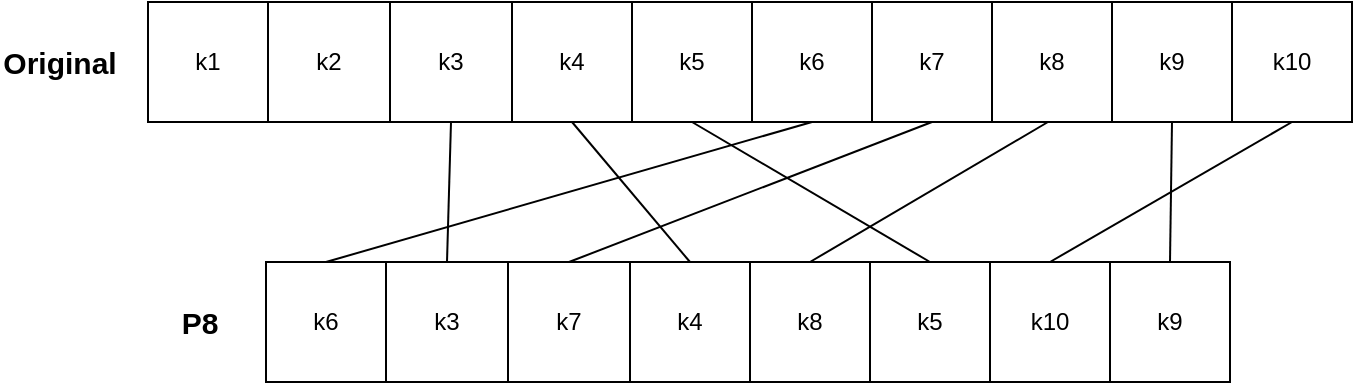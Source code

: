 <mxfile version="22.1.15" type="device">
  <diagram name="Stránka-1" id="YqRgB6bF7ps_heDAT-wN">
    <mxGraphModel dx="1098" dy="838" grid="1" gridSize="10" guides="1" tooltips="1" connect="1" arrows="1" fold="1" page="1" pageScale="1" pageWidth="827" pageHeight="1169" math="0" shadow="0">
      <root>
        <mxCell id="0" />
        <mxCell id="1" parent="0" />
        <mxCell id="3DRULBe8b-DT2g1qf9wI-1" value="" style="swimlane;startSize=0;" vertex="1" parent="1">
          <mxGeometry x="114" y="320" width="600" height="60" as="geometry">
            <mxRectangle x="310" y="330" width="50" height="40" as="alternateBounds" />
          </mxGeometry>
        </mxCell>
        <mxCell id="3DRULBe8b-DT2g1qf9wI-2" value="k1" style="rounded=0;whiteSpace=wrap;html=1;" vertex="1" parent="3DRULBe8b-DT2g1qf9wI-1">
          <mxGeometry width="60" height="60" as="geometry" />
        </mxCell>
        <mxCell id="3DRULBe8b-DT2g1qf9wI-3" value="k2" style="rounded=0;whiteSpace=wrap;html=1;" vertex="1" parent="3DRULBe8b-DT2g1qf9wI-1">
          <mxGeometry x="60" width="61" height="60" as="geometry" />
        </mxCell>
        <mxCell id="3DRULBe8b-DT2g1qf9wI-4" value="k3" style="rounded=0;whiteSpace=wrap;html=1;" vertex="1" parent="3DRULBe8b-DT2g1qf9wI-1">
          <mxGeometry x="121" width="61" height="60" as="geometry" />
        </mxCell>
        <mxCell id="3DRULBe8b-DT2g1qf9wI-5" value="k4" style="rounded=0;whiteSpace=wrap;html=1;" vertex="1" parent="3DRULBe8b-DT2g1qf9wI-1">
          <mxGeometry x="182" width="60" height="60" as="geometry" />
        </mxCell>
        <mxCell id="3DRULBe8b-DT2g1qf9wI-6" value="k5" style="rounded=0;whiteSpace=wrap;html=1;" vertex="1" parent="3DRULBe8b-DT2g1qf9wI-1">
          <mxGeometry x="242" width="60" height="60" as="geometry" />
        </mxCell>
        <mxCell id="3DRULBe8b-DT2g1qf9wI-7" value="k6" style="rounded=0;whiteSpace=wrap;html=1;" vertex="1" parent="3DRULBe8b-DT2g1qf9wI-1">
          <mxGeometry x="302" width="60" height="60" as="geometry" />
        </mxCell>
        <mxCell id="3DRULBe8b-DT2g1qf9wI-8" value="k7" style="rounded=0;whiteSpace=wrap;html=1;" vertex="1" parent="3DRULBe8b-DT2g1qf9wI-1">
          <mxGeometry x="362" width="60" height="60" as="geometry" />
        </mxCell>
        <mxCell id="3DRULBe8b-DT2g1qf9wI-9" value="k8" style="rounded=0;whiteSpace=wrap;html=1;" vertex="1" parent="3DRULBe8b-DT2g1qf9wI-1">
          <mxGeometry x="422" width="60" height="60" as="geometry" />
        </mxCell>
        <mxCell id="3DRULBe8b-DT2g1qf9wI-10" value="k9" style="rounded=0;whiteSpace=wrap;html=1;" vertex="1" parent="3DRULBe8b-DT2g1qf9wI-1">
          <mxGeometry x="482" width="60" height="60" as="geometry" />
        </mxCell>
        <mxCell id="3DRULBe8b-DT2g1qf9wI-12" value="k10&lt;br&gt;" style="rounded=0;whiteSpace=wrap;html=1;" vertex="1" parent="3DRULBe8b-DT2g1qf9wI-1">
          <mxGeometry x="542" width="60" height="60" as="geometry" />
        </mxCell>
        <mxCell id="3DRULBe8b-DT2g1qf9wI-13" value="" style="swimlane;startSize=0;" vertex="1" parent="1">
          <mxGeometry x="173" y="450" width="481" height="60" as="geometry">
            <mxRectangle x="310" y="330" width="50" height="40" as="alternateBounds" />
          </mxGeometry>
        </mxCell>
        <mxCell id="3DRULBe8b-DT2g1qf9wI-14" value="k6" style="rounded=0;whiteSpace=wrap;html=1;" vertex="1" parent="3DRULBe8b-DT2g1qf9wI-13">
          <mxGeometry width="60" height="60" as="geometry" />
        </mxCell>
        <mxCell id="3DRULBe8b-DT2g1qf9wI-15" value="k3" style="rounded=0;whiteSpace=wrap;html=1;" vertex="1" parent="3DRULBe8b-DT2g1qf9wI-13">
          <mxGeometry x="60" width="61" height="60" as="geometry" />
        </mxCell>
        <mxCell id="3DRULBe8b-DT2g1qf9wI-16" value="k7" style="rounded=0;whiteSpace=wrap;html=1;" vertex="1" parent="3DRULBe8b-DT2g1qf9wI-13">
          <mxGeometry x="121" width="61" height="60" as="geometry" />
        </mxCell>
        <mxCell id="3DRULBe8b-DT2g1qf9wI-17" value="k4" style="rounded=0;whiteSpace=wrap;html=1;" vertex="1" parent="3DRULBe8b-DT2g1qf9wI-13">
          <mxGeometry x="182" width="60" height="60" as="geometry" />
        </mxCell>
        <mxCell id="3DRULBe8b-DT2g1qf9wI-18" value="k8" style="rounded=0;whiteSpace=wrap;html=1;" vertex="1" parent="3DRULBe8b-DT2g1qf9wI-13">
          <mxGeometry x="242" width="60" height="60" as="geometry" />
        </mxCell>
        <mxCell id="3DRULBe8b-DT2g1qf9wI-19" value="k5" style="rounded=0;whiteSpace=wrap;html=1;" vertex="1" parent="3DRULBe8b-DT2g1qf9wI-13">
          <mxGeometry x="302" width="60" height="60" as="geometry" />
        </mxCell>
        <mxCell id="3DRULBe8b-DT2g1qf9wI-20" value="k10" style="rounded=0;whiteSpace=wrap;html=1;" vertex="1" parent="3DRULBe8b-DT2g1qf9wI-13">
          <mxGeometry x="362" width="60" height="60" as="geometry" />
        </mxCell>
        <mxCell id="3DRULBe8b-DT2g1qf9wI-21" value="k9" style="rounded=0;whiteSpace=wrap;html=1;" vertex="1" parent="3DRULBe8b-DT2g1qf9wI-13">
          <mxGeometry x="422" width="60" height="60" as="geometry" />
        </mxCell>
        <mxCell id="3DRULBe8b-DT2g1qf9wI-24" value="&lt;font style=&quot;font-size: 15px;&quot;&gt;&lt;b&gt;P8&lt;/b&gt;&lt;/font&gt;" style="text;html=1;strokeColor=none;fillColor=none;align=center;verticalAlign=middle;whiteSpace=wrap;rounded=0;" vertex="1" parent="1">
          <mxGeometry x="110" y="465" width="60" height="30" as="geometry" />
        </mxCell>
        <mxCell id="3DRULBe8b-DT2g1qf9wI-25" value="&lt;font style=&quot;font-size: 15px;&quot;&gt;&lt;b&gt;Original&lt;/b&gt;&lt;/font&gt;" style="text;html=1;strokeColor=none;fillColor=none;align=center;verticalAlign=middle;whiteSpace=wrap;rounded=0;" vertex="1" parent="1">
          <mxGeometry x="40" y="335" width="60" height="30" as="geometry" />
        </mxCell>
        <mxCell id="3DRULBe8b-DT2g1qf9wI-39" style="rounded=0;orthogonalLoop=1;jettySize=auto;html=1;exitX=0.5;exitY=1;exitDx=0;exitDy=0;entryX=0.5;entryY=0;entryDx=0;entryDy=0;endArrow=none;endFill=0;startArrow=none;startFill=0;" edge="1" parent="1" source="3DRULBe8b-DT2g1qf9wI-7" target="3DRULBe8b-DT2g1qf9wI-14">
          <mxGeometry relative="1" as="geometry" />
        </mxCell>
        <mxCell id="3DRULBe8b-DT2g1qf9wI-40" style="rounded=0;orthogonalLoop=1;jettySize=auto;html=1;exitX=0.5;exitY=0;exitDx=0;exitDy=0;entryX=0.5;entryY=1;entryDx=0;entryDy=0;endArrow=none;endFill=0;startArrow=none;startFill=0;" edge="1" parent="1" source="3DRULBe8b-DT2g1qf9wI-15" target="3DRULBe8b-DT2g1qf9wI-4">
          <mxGeometry relative="1" as="geometry" />
        </mxCell>
        <mxCell id="3DRULBe8b-DT2g1qf9wI-41" style="rounded=0;orthogonalLoop=1;jettySize=auto;html=1;exitX=0.5;exitY=0;exitDx=0;exitDy=0;entryX=0.5;entryY=1;entryDx=0;entryDy=0;endArrow=none;endFill=0;startArrow=none;startFill=0;" edge="1" parent="1" source="3DRULBe8b-DT2g1qf9wI-16" target="3DRULBe8b-DT2g1qf9wI-8">
          <mxGeometry relative="1" as="geometry" />
        </mxCell>
        <mxCell id="3DRULBe8b-DT2g1qf9wI-42" style="rounded=0;orthogonalLoop=1;jettySize=auto;html=1;exitX=0.5;exitY=0;exitDx=0;exitDy=0;entryX=0.5;entryY=1;entryDx=0;entryDy=0;endArrow=none;endFill=0;startArrow=none;startFill=0;" edge="1" parent="1" source="3DRULBe8b-DT2g1qf9wI-17" target="3DRULBe8b-DT2g1qf9wI-5">
          <mxGeometry relative="1" as="geometry" />
        </mxCell>
        <mxCell id="3DRULBe8b-DT2g1qf9wI-43" style="rounded=0;orthogonalLoop=1;jettySize=auto;html=1;exitX=0.5;exitY=0;exitDx=0;exitDy=0;entryX=0.75;entryY=1;entryDx=0;entryDy=0;endArrow=none;endFill=0;startArrow=none;startFill=0;" edge="1" parent="1" source="3DRULBe8b-DT2g1qf9wI-18" target="3DRULBe8b-DT2g1qf9wI-1">
          <mxGeometry relative="1" as="geometry" />
        </mxCell>
        <mxCell id="3DRULBe8b-DT2g1qf9wI-44" style="rounded=0;orthogonalLoop=1;jettySize=auto;html=1;exitX=0.5;exitY=0;exitDx=0;exitDy=0;entryX=0.5;entryY=1;entryDx=0;entryDy=0;endArrow=none;endFill=0;startArrow=none;startFill=0;" edge="1" parent="1" source="3DRULBe8b-DT2g1qf9wI-19" target="3DRULBe8b-DT2g1qf9wI-6">
          <mxGeometry relative="1" as="geometry" />
        </mxCell>
        <mxCell id="3DRULBe8b-DT2g1qf9wI-45" style="rounded=0;orthogonalLoop=1;jettySize=auto;html=1;exitX=0.5;exitY=0;exitDx=0;exitDy=0;entryX=0.5;entryY=1;entryDx=0;entryDy=0;endArrow=none;endFill=0;startArrow=none;startFill=0;" edge="1" parent="1" source="3DRULBe8b-DT2g1qf9wI-20" target="3DRULBe8b-DT2g1qf9wI-12">
          <mxGeometry relative="1" as="geometry" />
        </mxCell>
        <mxCell id="3DRULBe8b-DT2g1qf9wI-46" style="rounded=0;orthogonalLoop=1;jettySize=auto;html=1;exitX=0.5;exitY=0;exitDx=0;exitDy=0;entryX=0.5;entryY=1;entryDx=0;entryDy=0;endArrow=none;endFill=0;startArrow=none;startFill=0;" edge="1" parent="1" source="3DRULBe8b-DT2g1qf9wI-21" target="3DRULBe8b-DT2g1qf9wI-10">
          <mxGeometry relative="1" as="geometry" />
        </mxCell>
      </root>
    </mxGraphModel>
  </diagram>
</mxfile>
